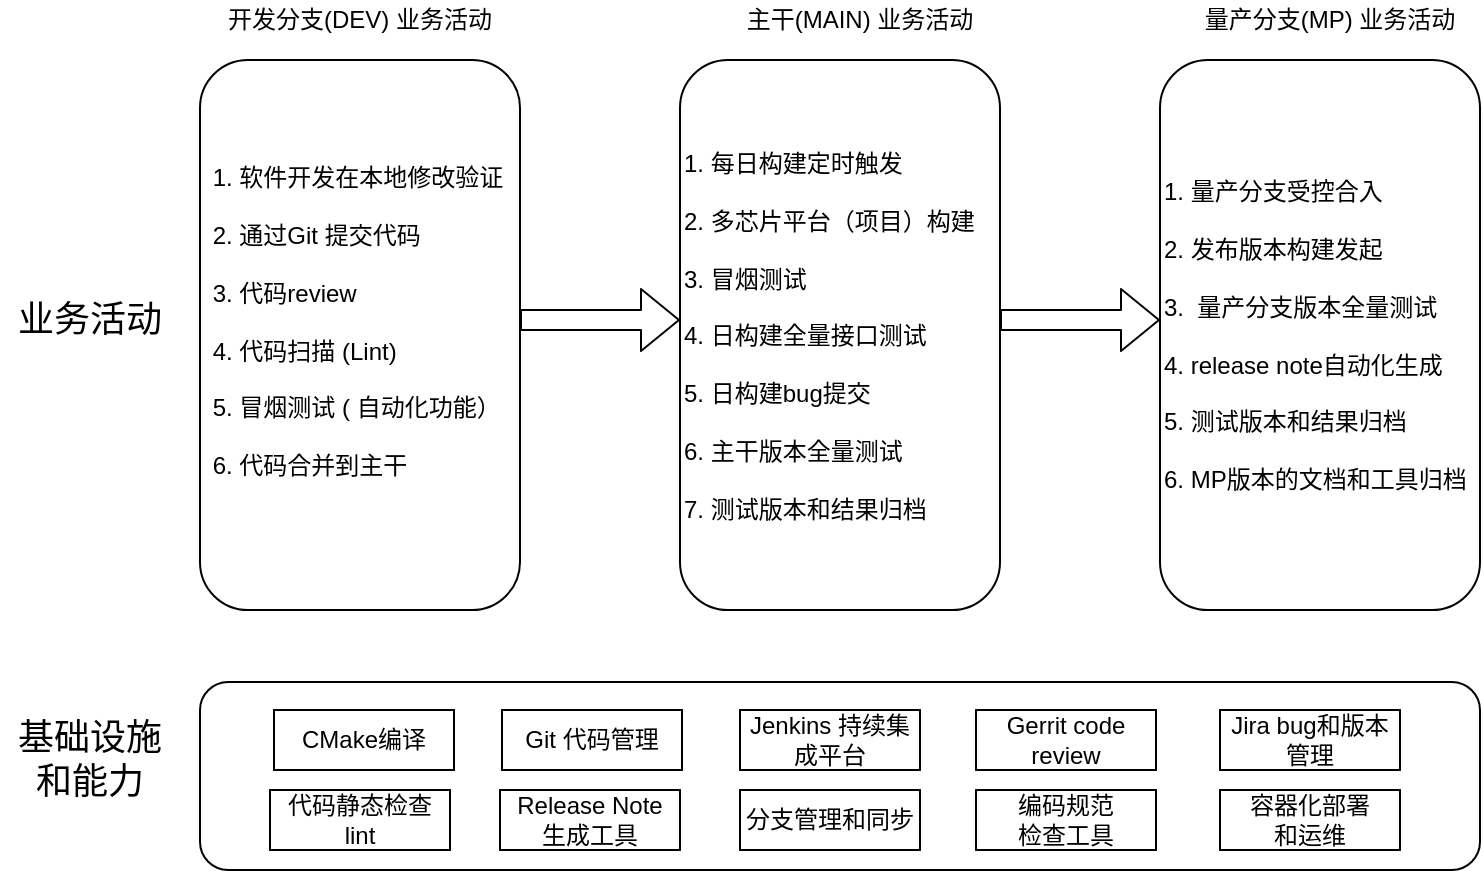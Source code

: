 <mxfile version="13.9.9" type="device"><diagram id="QCNl-0D6Z3ck5ZoZ9vhY" name="第 1 页"><mxGraphModel dx="1422" dy="822" grid="1" gridSize="10" guides="1" tooltips="1" connect="1" arrows="1" fold="1" page="1" pageScale="1" pageWidth="1169" pageHeight="827" math="0" shadow="0"><root><mxCell id="0"/><mxCell id="1" parent="0"/><mxCell id="utDd049O-uc3X_auqUnZ-1" value="" style="rounded=1;whiteSpace=wrap;html=1;" parent="1" vertex="1"><mxGeometry x="120" y="516" width="640" height="94" as="geometry"/></mxCell><mxCell id="utDd049O-uc3X_auqUnZ-2" value="&lt;span&gt;&lt;font style=&quot;font-size: 18px&quot;&gt;基础设施和能力&lt;/font&gt;&lt;/span&gt;" style="rounded=1;whiteSpace=wrap;html=1;strokeColor=none;" parent="1" vertex="1"><mxGeometry x="20" y="530" width="90" height="50" as="geometry"/></mxCell><mxCell id="utDd049O-uc3X_auqUnZ-3" value="&lt;div style=&quot;text-align: left&quot;&gt;&lt;span&gt;1. 软件开发在本地修改验证&lt;/span&gt;&lt;/div&gt;&lt;div style=&quot;text-align: left&quot;&gt;&lt;br&gt;&lt;/div&gt;&lt;div style=&quot;text-align: left&quot;&gt;&lt;span&gt;2. 通过Git 提交代码&lt;/span&gt;&lt;/div&gt;&lt;div style=&quot;text-align: left&quot;&gt;&lt;br&gt;&lt;/div&gt;&lt;div style=&quot;text-align: left&quot;&gt;&lt;span&gt;3. 代码review&lt;/span&gt;&lt;/div&gt;&lt;div style=&quot;text-align: left&quot;&gt;&lt;span&gt;&lt;br&gt;&lt;/span&gt;&lt;/div&gt;&lt;div style=&quot;text-align: left&quot;&gt;&lt;span&gt;4. 代码扫描 (Lint)&amp;nbsp;&lt;/span&gt;&lt;/div&gt;&lt;div style=&quot;text-align: left&quot;&gt;&lt;span&gt;&lt;br&gt;&lt;/span&gt;&lt;/div&gt;&lt;div style=&quot;text-align: left&quot;&gt;&lt;span&gt;5. 冒烟测试 ( 自动化功能）&amp;nbsp;&lt;/span&gt;&lt;/div&gt;&lt;div style=&quot;text-align: left&quot;&gt;&lt;span&gt;&lt;br&gt;&lt;/span&gt;&lt;/div&gt;&lt;div style=&quot;text-align: left&quot;&gt;&lt;span&gt;6. 代码合并到主干&lt;/span&gt;&lt;/div&gt;&amp;nbsp;" style="rounded=1;whiteSpace=wrap;html=1;" parent="1" vertex="1"><mxGeometry x="120" y="205" width="160" height="275" as="geometry"/></mxCell><mxCell id="utDd049O-uc3X_auqUnZ-4" value="1. 每日构建定时触发&lt;br&gt;&lt;br&gt;2. 多芯片平台（项目）构建&lt;br&gt;&lt;br&gt;3. 冒烟测试&lt;br&gt;&lt;br&gt;4. 日构建全量接口测试&lt;br&gt;&lt;br&gt;5. 日构建bug提交&lt;br&gt;&lt;br&gt;6. 主干版本全量测试&lt;br&gt;&lt;br&gt;7. 测试版本和结果归档&amp;nbsp;" style="rounded=1;whiteSpace=wrap;html=1;align=left;" parent="1" vertex="1"><mxGeometry x="360" y="205" width="160" height="275" as="geometry"/></mxCell><mxCell id="utDd049O-uc3X_auqUnZ-5" value="1. 量产分支受控合入&amp;nbsp;&amp;nbsp;&lt;br&gt;&lt;br&gt;2. 发布版本构建发起&amp;nbsp;&lt;br&gt;&lt;br&gt;3.&amp;nbsp; 量产分支版本全量测试&amp;nbsp;&lt;br&gt;&lt;br&gt;4.&amp;nbsp;release note自动化生成&lt;br&gt;&lt;br&gt;5. 测试版本和结果归档&lt;br&gt;&lt;br&gt;6. MP版本的文档和工具归档" style="rounded=1;whiteSpace=wrap;html=1;align=left;" parent="1" vertex="1"><mxGeometry x="600" y="205" width="160" height="275" as="geometry"/></mxCell><mxCell id="utDd049O-uc3X_auqUnZ-6" value="开发分支(DEV) 业务活动" style="rounded=1;whiteSpace=wrap;html=1;strokeColor=none;" parent="1" vertex="1"><mxGeometry x="130" y="175" width="140" height="20" as="geometry"/></mxCell><mxCell id="utDd049O-uc3X_auqUnZ-7" value="主干(MAIN) 业务活动" style="rounded=1;whiteSpace=wrap;html=1;strokeColor=none;" parent="1" vertex="1"><mxGeometry x="390" y="175" width="120" height="20" as="geometry"/></mxCell><mxCell id="utDd049O-uc3X_auqUnZ-8" value="量产分支(MP) 业务活动" style="rounded=1;whiteSpace=wrap;html=1;strokeColor=none;" parent="1" vertex="1"><mxGeometry x="620" y="175" width="130" height="20" as="geometry"/></mxCell><mxCell id="utDd049O-uc3X_auqUnZ-9" value="" style="shape=flexArrow;endArrow=classic;html=1;" parent="1" edge="1"><mxGeometry width="50" height="50" relative="1" as="geometry"><mxPoint x="280" y="335" as="sourcePoint"/><mxPoint x="360" y="335" as="targetPoint"/></mxGeometry></mxCell><mxCell id="utDd049O-uc3X_auqUnZ-10" value="" style="shape=flexArrow;endArrow=classic;html=1;" parent="1" edge="1"><mxGeometry width="50" height="50" relative="1" as="geometry"><mxPoint x="520" y="335" as="sourcePoint"/><mxPoint x="600" y="335" as="targetPoint"/></mxGeometry></mxCell><mxCell id="utDd049O-uc3X_auqUnZ-11" value="&lt;font style=&quot;font-size: 18px&quot;&gt;业务活动&lt;/font&gt;" style="rounded=1;whiteSpace=wrap;html=1;strokeColor=none;" parent="1" vertex="1"><mxGeometry x="20" y="310" width="90" height="50" as="geometry"/></mxCell><mxCell id="YW8A9jEfP4RF6-hjb5LO-2" value="&lt;span style=&quot;font-family: &amp;#34;helvetica&amp;#34;&quot;&gt;CMake编译&lt;/span&gt;" style="rounded=0;whiteSpace=wrap;html=1;" vertex="1" parent="1"><mxGeometry x="157" y="530" width="90" height="30" as="geometry"/></mxCell><mxCell id="YW8A9jEfP4RF6-hjb5LO-4" value="&lt;span style=&quot;font-family: &amp;#34;helvetica&amp;#34;&quot;&gt;Git 代码管理&lt;/span&gt;" style="rounded=0;whiteSpace=wrap;html=1;" vertex="1" parent="1"><mxGeometry x="271" y="530" width="90" height="30" as="geometry"/></mxCell><mxCell id="YW8A9jEfP4RF6-hjb5LO-5" value="&lt;span style=&quot;font-family: &amp;#34;helvetica&amp;#34;&quot;&gt;分支管理和同步&lt;/span&gt;" style="rounded=0;whiteSpace=wrap;html=1;fillColor=#FFFFFF;" vertex="1" parent="1"><mxGeometry x="390" y="570" width="90" height="30" as="geometry"/></mxCell><mxCell id="YW8A9jEfP4RF6-hjb5LO-6" value="&lt;span style=&quot;font-family: &amp;#34;helvetica&amp;#34;&quot;&gt;Gerrit code review&lt;/span&gt;" style="rounded=0;whiteSpace=wrap;html=1;" vertex="1" parent="1"><mxGeometry x="508" y="530" width="90" height="30" as="geometry"/></mxCell><mxCell id="YW8A9jEfP4RF6-hjb5LO-7" value="&lt;span style=&quot;font-family: &amp;#34;helvetica&amp;#34;&quot;&gt;Jira bug和版本管理&lt;/span&gt;" style="rounded=0;whiteSpace=wrap;html=1;" vertex="1" parent="1"><mxGeometry x="630" y="530" width="90" height="30" as="geometry"/></mxCell><mxCell id="YW8A9jEfP4RF6-hjb5LO-8" value="&lt;span style=&quot;font-family: &amp;#34;helvetica&amp;#34;&quot;&gt;Jenkins 持续集成平台&lt;/span&gt;" style="rounded=0;whiteSpace=wrap;html=1;" vertex="1" parent="1"><mxGeometry x="390" y="530" width="90" height="30" as="geometry"/></mxCell><mxCell id="YW8A9jEfP4RF6-hjb5LO-9" value="&lt;span style=&quot;font-family: &amp;#34;helvetica&amp;#34;&quot;&gt;代码静态检查 lint&lt;/span&gt;" style="rounded=0;whiteSpace=wrap;html=1;" vertex="1" parent="1"><mxGeometry x="155" y="570" width="90" height="30" as="geometry"/></mxCell><mxCell id="YW8A9jEfP4RF6-hjb5LO-10" value="&lt;span style=&quot;font-family: &amp;#34;helvetica&amp;#34;&quot;&gt;Release Note&lt;br&gt;生成工具&lt;/span&gt;" style="rounded=0;whiteSpace=wrap;html=1;" vertex="1" parent="1"><mxGeometry x="270" y="570" width="90" height="30" as="geometry"/></mxCell><mxCell id="YW8A9jEfP4RF6-hjb5LO-11" value="&lt;font face=&quot;helvetica&quot;&gt;编码规范&lt;br&gt;检查工具&lt;/font&gt;" style="rounded=0;whiteSpace=wrap;html=1;fillColor=#FFFFFF;" vertex="1" parent="1"><mxGeometry x="508" y="570" width="90" height="30" as="geometry"/></mxCell><mxCell id="YW8A9jEfP4RF6-hjb5LO-12" value="&lt;font face=&quot;helvetica&quot;&gt;容器化部署&lt;br&gt;和运维&lt;/font&gt;" style="rounded=0;whiteSpace=wrap;html=1;fillColor=#FFFFFF;" vertex="1" parent="1"><mxGeometry x="630" y="570" width="90" height="30" as="geometry"/></mxCell></root></mxGraphModel></diagram></mxfile>